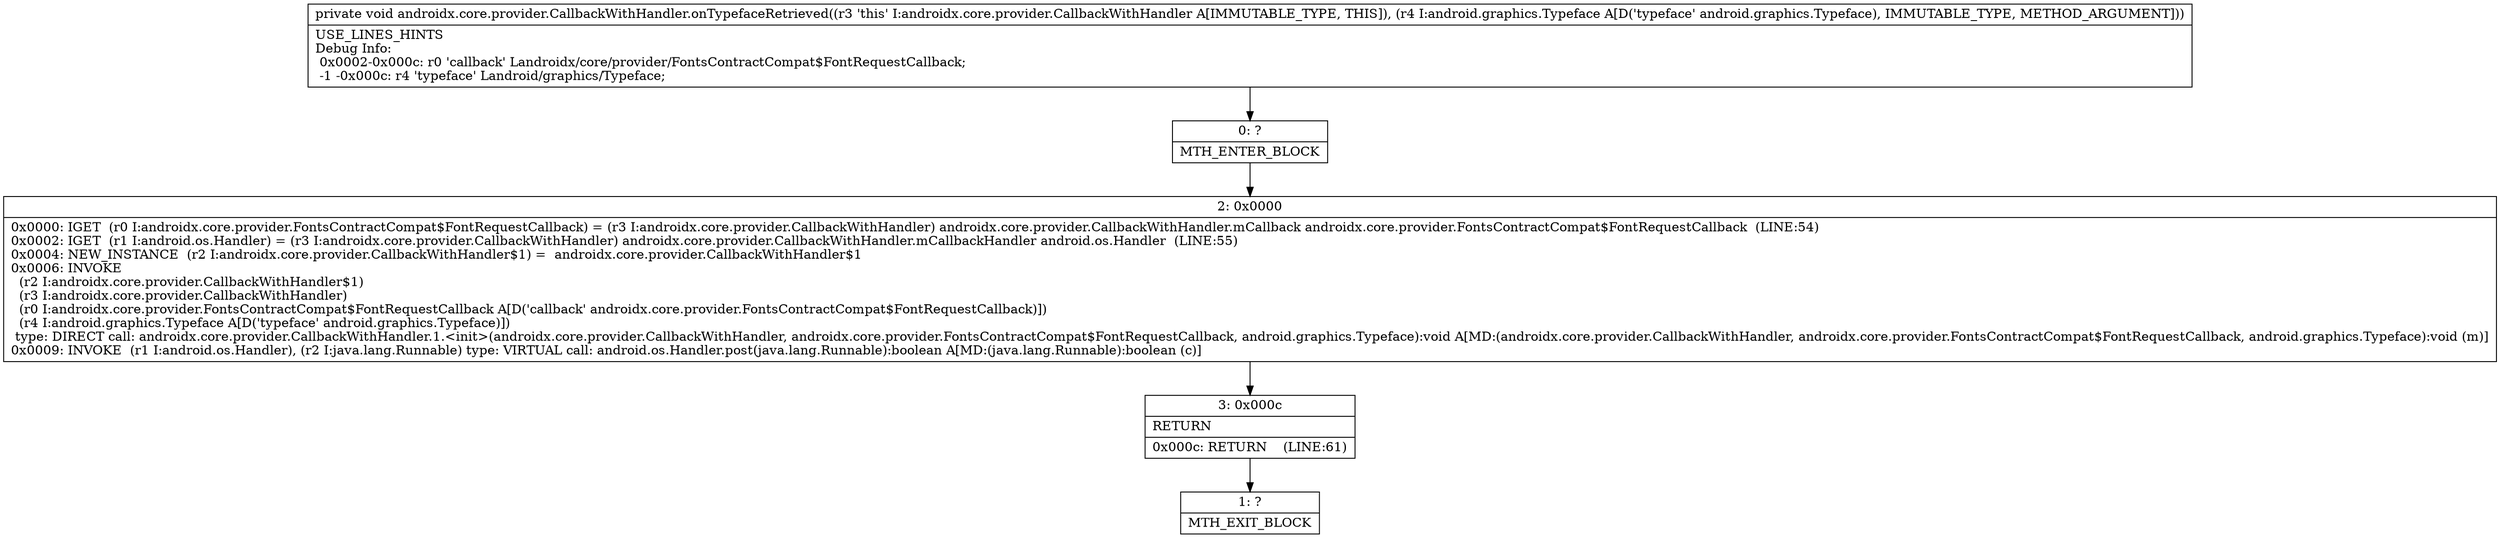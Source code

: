 digraph "CFG forandroidx.core.provider.CallbackWithHandler.onTypefaceRetrieved(Landroid\/graphics\/Typeface;)V" {
Node_0 [shape=record,label="{0\:\ ?|MTH_ENTER_BLOCK\l}"];
Node_2 [shape=record,label="{2\:\ 0x0000|0x0000: IGET  (r0 I:androidx.core.provider.FontsContractCompat$FontRequestCallback) = (r3 I:androidx.core.provider.CallbackWithHandler) androidx.core.provider.CallbackWithHandler.mCallback androidx.core.provider.FontsContractCompat$FontRequestCallback  (LINE:54)\l0x0002: IGET  (r1 I:android.os.Handler) = (r3 I:androidx.core.provider.CallbackWithHandler) androidx.core.provider.CallbackWithHandler.mCallbackHandler android.os.Handler  (LINE:55)\l0x0004: NEW_INSTANCE  (r2 I:androidx.core.provider.CallbackWithHandler$1) =  androidx.core.provider.CallbackWithHandler$1 \l0x0006: INVOKE  \l  (r2 I:androidx.core.provider.CallbackWithHandler$1)\l  (r3 I:androidx.core.provider.CallbackWithHandler)\l  (r0 I:androidx.core.provider.FontsContractCompat$FontRequestCallback A[D('callback' androidx.core.provider.FontsContractCompat$FontRequestCallback)])\l  (r4 I:android.graphics.Typeface A[D('typeface' android.graphics.Typeface)])\l type: DIRECT call: androidx.core.provider.CallbackWithHandler.1.\<init\>(androidx.core.provider.CallbackWithHandler, androidx.core.provider.FontsContractCompat$FontRequestCallback, android.graphics.Typeface):void A[MD:(androidx.core.provider.CallbackWithHandler, androidx.core.provider.FontsContractCompat$FontRequestCallback, android.graphics.Typeface):void (m)]\l0x0009: INVOKE  (r1 I:android.os.Handler), (r2 I:java.lang.Runnable) type: VIRTUAL call: android.os.Handler.post(java.lang.Runnable):boolean A[MD:(java.lang.Runnable):boolean (c)]\l}"];
Node_3 [shape=record,label="{3\:\ 0x000c|RETURN\l|0x000c: RETURN    (LINE:61)\l}"];
Node_1 [shape=record,label="{1\:\ ?|MTH_EXIT_BLOCK\l}"];
MethodNode[shape=record,label="{private void androidx.core.provider.CallbackWithHandler.onTypefaceRetrieved((r3 'this' I:androidx.core.provider.CallbackWithHandler A[IMMUTABLE_TYPE, THIS]), (r4 I:android.graphics.Typeface A[D('typeface' android.graphics.Typeface), IMMUTABLE_TYPE, METHOD_ARGUMENT]))  | USE_LINES_HINTS\lDebug Info:\l  0x0002\-0x000c: r0 'callback' Landroidx\/core\/provider\/FontsContractCompat$FontRequestCallback;\l  \-1 \-0x000c: r4 'typeface' Landroid\/graphics\/Typeface;\l}"];
MethodNode -> Node_0;Node_0 -> Node_2;
Node_2 -> Node_3;
Node_3 -> Node_1;
}

